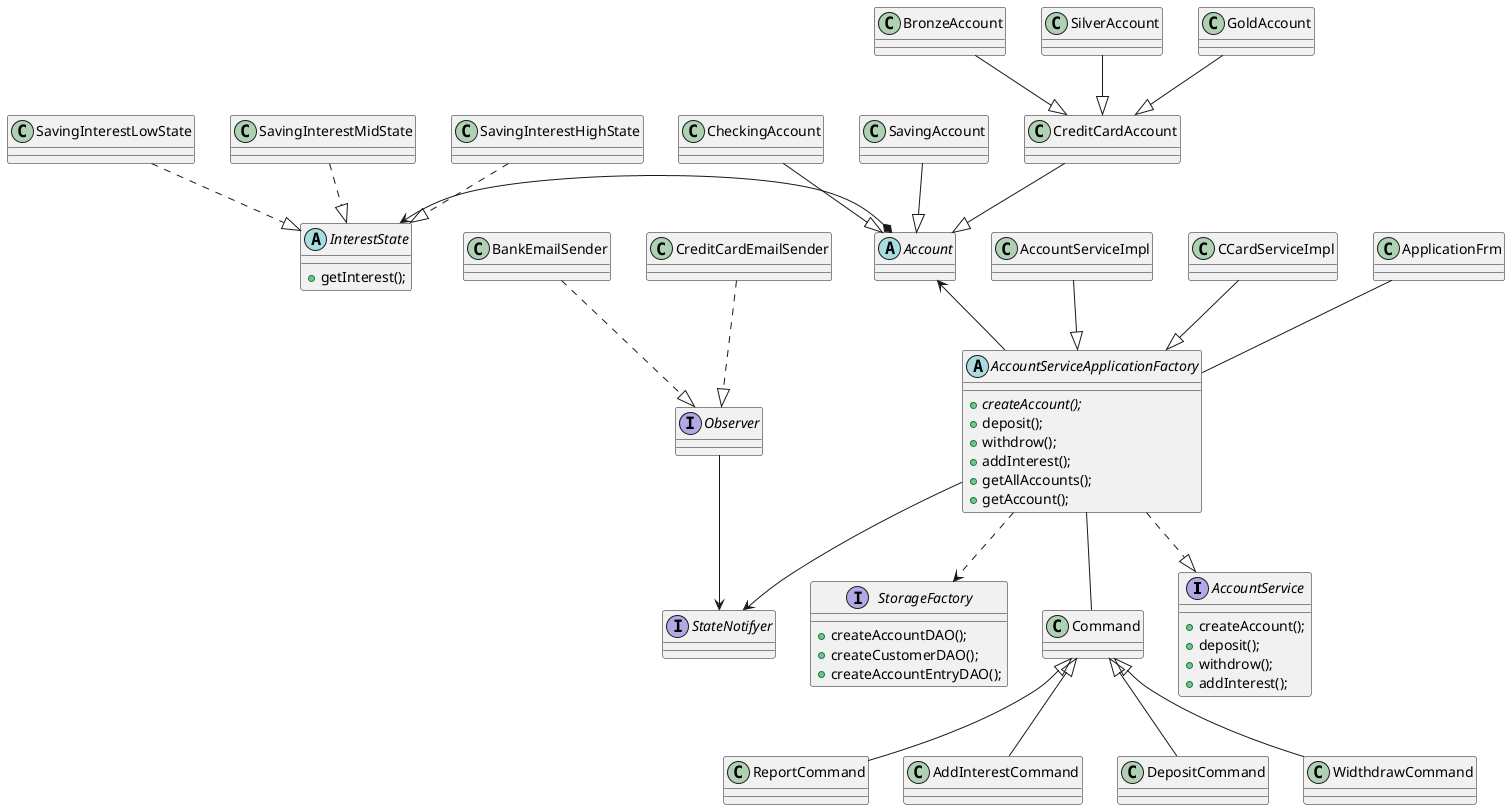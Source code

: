 @startuml
'https://plantuml.com/class-diagram

interface AccountService {
    +createAccount();
    +deposit();
    +withdrow();
    +addInterest();
}

abstract AccountServiceApplicationFactory{
    +{abstract}createAccount();
    +deposit();
    +withdrow();
    +addInterest();
    +getAllAccounts();
    +getAccount();
}

interface StorageFactory {
    +createAccountDAO();
    +createCustomerDAO();
    +createAccountEntryDAO();
}
'new Account product with subclasses
abstract Account
class CheckingAccount
class SavingAccount
class CreditCardAccount
class BronzeAccount
class SilverAccount
class GoldAccount
'diagram
CheckingAccount --|> Account
SavingAccount --|> Account
CreditCardAccount --|> Account
GoldAccount --|> CreditCardAccount
SilverAccount --|> CreditCardAccount
BronzeAccount --|> CreditCardAccount

'Observer pattern for notifiyer
interface StateNotifyer
Interface Observer
class BankEmailSender
class CreditCardEmailSender

Observer --> StateNotifyer
BankEmailSender ..|> Observer
CreditCardEmailSender ..|> Observer

AccountServiceApplicationFactory --> StateNotifyer

abstract class InterestState {
    +getInterest();
}
class SavingInterestLowState
class SavingInterestMidState
class SavingInterestHighState
SavingInterestHighState ..|> InterestState
SavingInterestLowState ..|> InterestState
SavingInterestMidState ..|> InterestState

InterestState <-* Account
AccountServiceApplicationFactory ..|> AccountService
AccountServiceImpl --|> AccountServiceApplicationFactory
CCardServiceImpl --|> AccountServiceApplicationFactory

AccountServiceApplicationFactory ..> StorageFactory
Account <-- AccountServiceApplicationFactory

Command <|-- ReportCommand
Command <|-- AddInterestCommand
Command <|-- DepositCommand
Command <|-- WidthdrawCommand

AccountServiceApplicationFactory -- Command
ApplicationFrm -- AccountServiceApplicationFactory
@enduml
